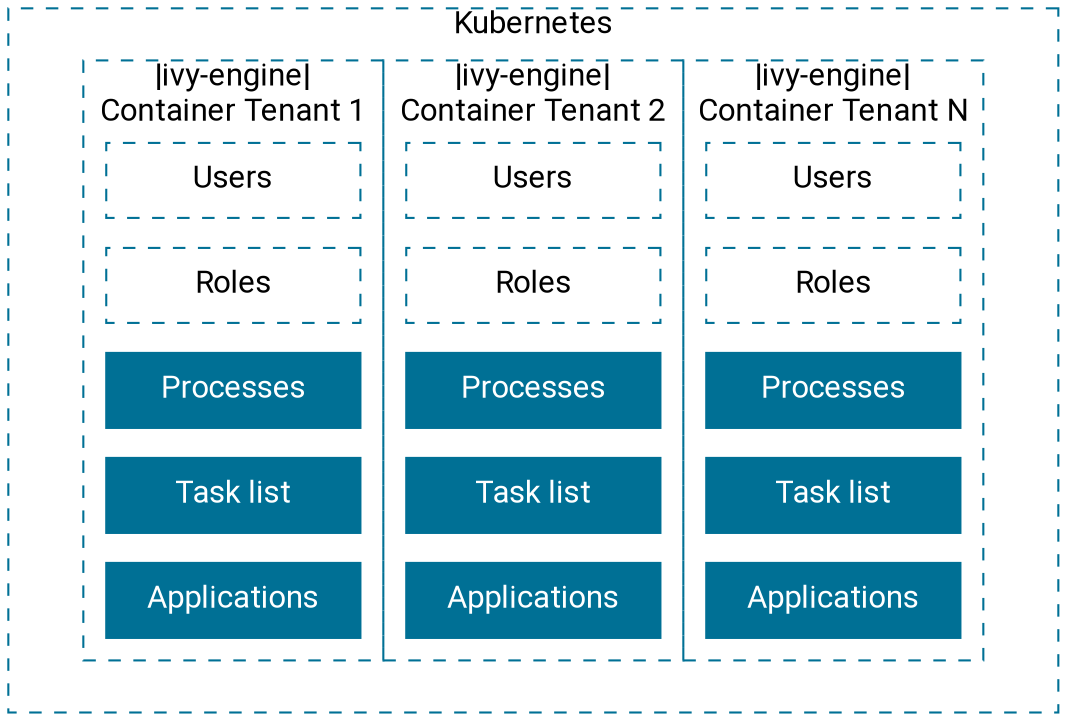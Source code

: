 digraph engine {
  layout=neato;

  node [shape=box, height="0.8", width="2", color="#007095", style=filled, fixedsize="true", margin=0, 
        fontname="Roboto,Helvetica Neue,Arial,sans-serif", fontcolor="white", fontsize=15
       ]; 
    
  /* nodes */
  kubernetes [ label="Kubernetes", pos="0,0!" width=7 height=4.7 style="dashed" fontcolor="black" labelloc="t"];

  engine1 [ label="|ivy-engine|\nContainer Tenant 1", pos="-2,0.0!" width=2 height=4 style="dashed" fontcolor="black" labelloc="t"];
  engine2 [ label="|ivy-engine|\nContainer Tenant 2", pos="0,0.0!"  width=2 height=4 style="dashed" fontcolor="black" labelloc="t"];
  engineN [ label="|ivy-engine|\nContainer Tenant N", pos="2,0.0!"  width=2 height=4 style="dashed" fontcolor="black" labelloc="t"];

  users1        [ label="Users",                         pos="-2,1.2!",  width="1.7", height="0.5", style="dashed" fontcolor="black"];
  roles1        [ label="Roles",                         pos="-2,0.5!",  width="1.7", height="0.5", style="dashed" fontcolor="black"];
  processes1    [ label="Processes",                     pos="-2,-0.2!", width="1.7", height="0.5"];
  tasklist1     [ label="Task list",                     pos="-2,-0.9!", width="1.7", height="0.5"];
  applications1 [ label="Applications",                  pos="-2,-1.6!", width="1.7", height="0.5"];

  users2        [ label="Users",                         pos="0,1.2!",  width="1.7", height="0.5", style="dashed" fontcolor="black"];
  roles2        [ label="Roles",                         pos="0,0.5!",  width="1.7", height="0.5", style="dashed" fontcolor="black"];
  processes2    [ label="Processes",                     pos="0,-0.2!", width="1.7", height="0.5"];
  tasklist2     [ label="Task list",                     pos="0,-0.9!", width="1.7", height="0.5"];
  applications2 [ label="Applications",                  pos="0,-1.6!", width="1.7", height="0.5"];

  usersN        [ label="Users",                         pos="2,1.2!",  width="1.7", height="0.5", style="dashed" fontcolor="black"];
  rolesN        [ label="Roles",                         pos="2,0.5!",  width="1.7", height="0.5", style="dashed" fontcolor="black"];
  processesN    [ label="Processes",                     pos="2,-0.2!", width="1.7", height="0.5"];
  tasklistN     [ label="Task list",                     pos="2,-0.9!", width="1.7", height="0.5"];
  applicationsN [ label="Applications",                  pos="2,-1.6!", width="1.7", height="0.5"];

}
